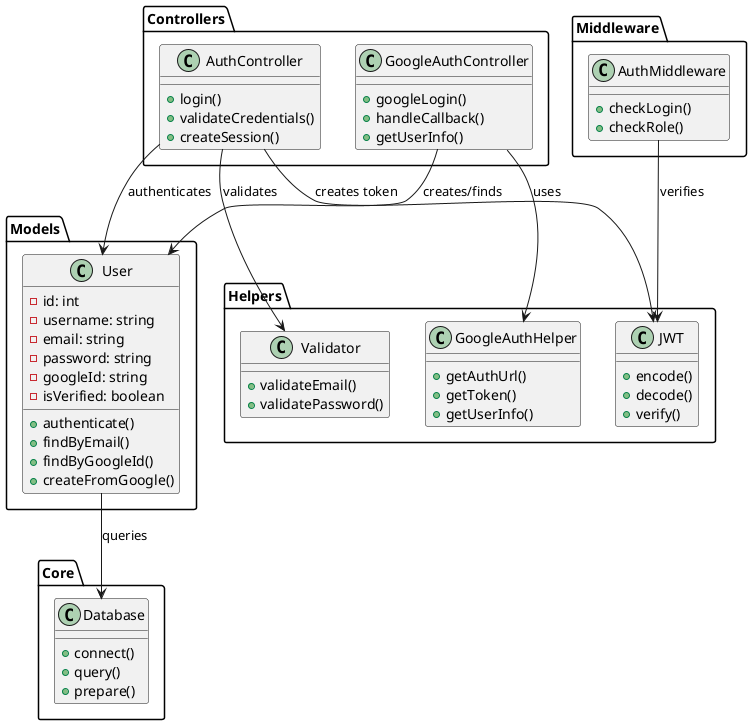 @startuml User Login - Class Diagram

package "Controllers" {
    class AuthController {
        +login()
        +validateCredentials()
        +createSession()
    }

    class GoogleAuthController {
        +googleLogin()
        +handleCallback()
        +getUserInfo()
    }
}

package "Models" {
    class User {
        -id: int
        -username: string
        -email: string
        -password: string
        -googleId: string
        -isVerified: boolean
        +authenticate()
        +findByEmail()
        +findByGoogleId()
        +createFromGoogle()
    }
}

package "Helpers" {
    class Validator {
        +validateEmail()
        +validatePassword()
    }

    class GoogleAuthHelper {
        +getAuthUrl()
        +getToken()
        +getUserInfo()
    }

    class JWT {
        +encode()
        +decode()
        +verify()
    }
}

package "Core" {
    class Database {
        +connect()
        +query()
        +prepare()
    }
}

package "Middleware" {
    class AuthMiddleware {
        +checkLogin()
        +checkRole()
    }
}

AuthController --> User : authenticates
AuthController --> Validator : validates
AuthController --> JWT : creates token
GoogleAuthController --> GoogleAuthHelper : uses
GoogleAuthController --> User : creates/finds
User --> Database : queries
AuthMiddleware --> JWT : verifies

@enduml
